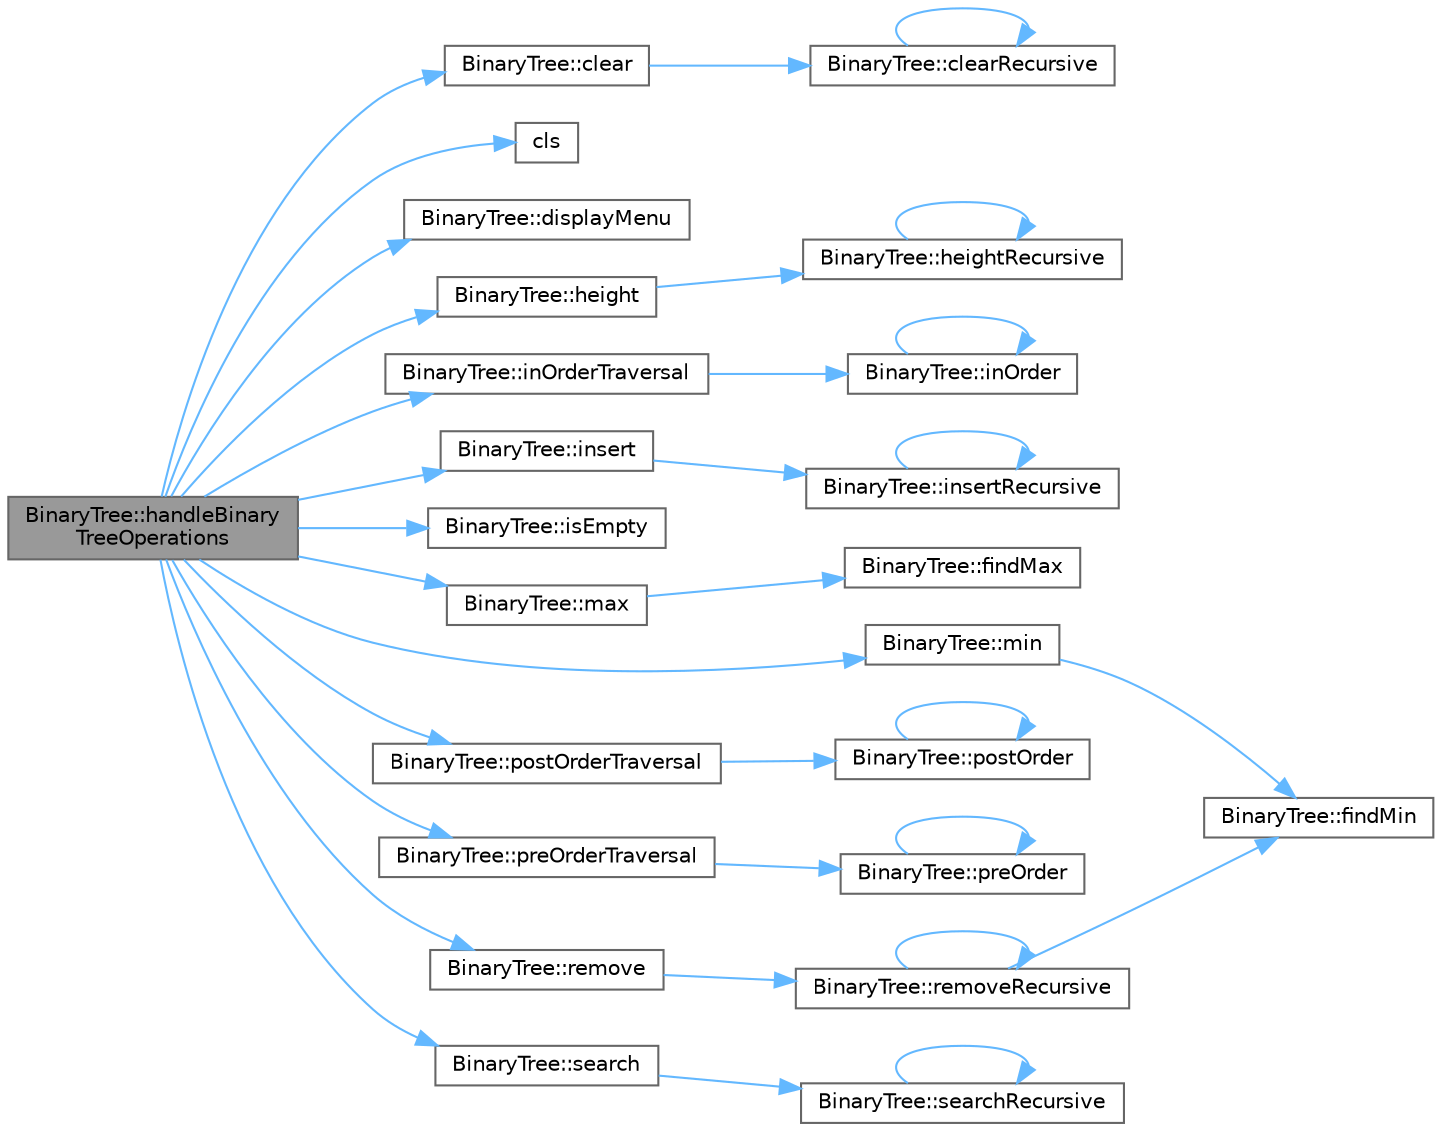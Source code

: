 digraph "BinaryTree::handleBinaryTreeOperations"
{
 // INTERACTIVE_SVG=YES
 // LATEX_PDF_SIZE
  bgcolor="transparent";
  edge [fontname=Helvetica,fontsize=10,labelfontname=Helvetica,labelfontsize=10];
  node [fontname=Helvetica,fontsize=10,shape=box,height=0.2,width=0.4];
  rankdir="LR";
  Node1 [id="Node000001",label="BinaryTree::handleBinary\lTreeOperations",height=0.2,width=0.4,color="gray40", fillcolor="grey60", style="filled", fontcolor="black",tooltip=" "];
  Node1 -> Node2 [id="edge1_Node000001_Node000002",color="steelblue1",style="solid",tooltip=" "];
  Node2 [id="Node000002",label="BinaryTree::clear",height=0.2,width=0.4,color="grey40", fillcolor="white", style="filled",URL="$class_binary_tree.html#ad0e4ce622ad8abf4dfb0f051e9c9af92",tooltip=" "];
  Node2 -> Node3 [id="edge2_Node000002_Node000003",color="steelblue1",style="solid",tooltip=" "];
  Node3 [id="Node000003",label="BinaryTree::clearRecursive",height=0.2,width=0.4,color="grey40", fillcolor="white", style="filled",URL="$class_binary_tree.html#a9f08adbda69abfdd6a843552d3cf7d0e",tooltip=" "];
  Node3 -> Node3 [id="edge3_Node000003_Node000003",color="steelblue1",style="solid",tooltip=" "];
  Node1 -> Node4 [id="edge4_Node000001_Node000004",color="steelblue1",style="solid",tooltip=" "];
  Node4 [id="Node000004",label="cls",height=0.2,width=0.4,color="grey40", fillcolor="white", style="filled",URL="$utils_8h.html#a4826277cc150ddc0f4de4bd464a34909",tooltip=" "];
  Node1 -> Node5 [id="edge5_Node000001_Node000005",color="steelblue1",style="solid",tooltip=" "];
  Node5 [id="Node000005",label="BinaryTree::displayMenu",height=0.2,width=0.4,color="grey40", fillcolor="white", style="filled",URL="$class_binary_tree.html#a86a2de33831c2a8bf7a39dfa0b87a7f9",tooltip=" "];
  Node1 -> Node6 [id="edge6_Node000001_Node000006",color="steelblue1",style="solid",tooltip=" "];
  Node6 [id="Node000006",label="BinaryTree::height",height=0.2,width=0.4,color="grey40", fillcolor="white", style="filled",URL="$class_binary_tree.html#a406ce39a96b250299251767f3d31603b",tooltip=" "];
  Node6 -> Node7 [id="edge7_Node000006_Node000007",color="steelblue1",style="solid",tooltip=" "];
  Node7 [id="Node000007",label="BinaryTree::heightRecursive",height=0.2,width=0.4,color="grey40", fillcolor="white", style="filled",URL="$class_binary_tree.html#ac6540c381162c1b77f56b7ca9cad5370",tooltip=" "];
  Node7 -> Node7 [id="edge8_Node000007_Node000007",color="steelblue1",style="solid",tooltip=" "];
  Node1 -> Node8 [id="edge9_Node000001_Node000008",color="steelblue1",style="solid",tooltip=" "];
  Node8 [id="Node000008",label="BinaryTree::inOrderTraversal",height=0.2,width=0.4,color="grey40", fillcolor="white", style="filled",URL="$class_binary_tree.html#a719908d565cdeb3331d155959b572a26",tooltip=" "];
  Node8 -> Node9 [id="edge10_Node000008_Node000009",color="steelblue1",style="solid",tooltip=" "];
  Node9 [id="Node000009",label="BinaryTree::inOrder",height=0.2,width=0.4,color="grey40", fillcolor="white", style="filled",URL="$class_binary_tree.html#a139ca521e6a6445f64897f64aeb3401e",tooltip=" "];
  Node9 -> Node9 [id="edge11_Node000009_Node000009",color="steelblue1",style="solid",tooltip=" "];
  Node1 -> Node10 [id="edge12_Node000001_Node000010",color="steelblue1",style="solid",tooltip=" "];
  Node10 [id="Node000010",label="BinaryTree::insert",height=0.2,width=0.4,color="grey40", fillcolor="white", style="filled",URL="$class_binary_tree.html#a0708a513c7a8c94cc96b7288f9672460",tooltip=" "];
  Node10 -> Node11 [id="edge13_Node000010_Node000011",color="steelblue1",style="solid",tooltip=" "];
  Node11 [id="Node000011",label="BinaryTree::insertRecursive",height=0.2,width=0.4,color="grey40", fillcolor="white", style="filled",URL="$class_binary_tree.html#acced17c3560b797e06d1aa989e86b616",tooltip=" "];
  Node11 -> Node11 [id="edge14_Node000011_Node000011",color="steelblue1",style="solid",tooltip=" "];
  Node1 -> Node12 [id="edge15_Node000001_Node000012",color="steelblue1",style="solid",tooltip=" "];
  Node12 [id="Node000012",label="BinaryTree::isEmpty",height=0.2,width=0.4,color="grey40", fillcolor="white", style="filled",URL="$class_binary_tree.html#a5325f8535c75960585e026d9b388ca95",tooltip=" "];
  Node1 -> Node13 [id="edge16_Node000001_Node000013",color="steelblue1",style="solid",tooltip=" "];
  Node13 [id="Node000013",label="BinaryTree::max",height=0.2,width=0.4,color="grey40", fillcolor="white", style="filled",URL="$class_binary_tree.html#aa331aa01de8a020f3f97b84203ec82c3",tooltip=" "];
  Node13 -> Node14 [id="edge17_Node000013_Node000014",color="steelblue1",style="solid",tooltip=" "];
  Node14 [id="Node000014",label="BinaryTree::findMax",height=0.2,width=0.4,color="grey40", fillcolor="white", style="filled",URL="$class_binary_tree.html#a18aafbacd7ed1d67e24b2023843c7f04",tooltip=" "];
  Node1 -> Node15 [id="edge18_Node000001_Node000015",color="steelblue1",style="solid",tooltip=" "];
  Node15 [id="Node000015",label="BinaryTree::min",height=0.2,width=0.4,color="grey40", fillcolor="white", style="filled",URL="$class_binary_tree.html#aa80e8f54c3f51c06afac1ca896ec337d",tooltip=" "];
  Node15 -> Node16 [id="edge19_Node000015_Node000016",color="steelblue1",style="solid",tooltip=" "];
  Node16 [id="Node000016",label="BinaryTree::findMin",height=0.2,width=0.4,color="grey40", fillcolor="white", style="filled",URL="$class_binary_tree.html#af424df16a552c1db5edbb35f5b6c673d",tooltip=" "];
  Node1 -> Node17 [id="edge20_Node000001_Node000017",color="steelblue1",style="solid",tooltip=" "];
  Node17 [id="Node000017",label="BinaryTree::postOrderTraversal",height=0.2,width=0.4,color="grey40", fillcolor="white", style="filled",URL="$class_binary_tree.html#a61c901c055bd728f46cbcd089e10de4b",tooltip=" "];
  Node17 -> Node18 [id="edge21_Node000017_Node000018",color="steelblue1",style="solid",tooltip=" "];
  Node18 [id="Node000018",label="BinaryTree::postOrder",height=0.2,width=0.4,color="grey40", fillcolor="white", style="filled",URL="$class_binary_tree.html#a31e2109bd58c4b29f00d377ed114e097",tooltip=" "];
  Node18 -> Node18 [id="edge22_Node000018_Node000018",color="steelblue1",style="solid",tooltip=" "];
  Node1 -> Node19 [id="edge23_Node000001_Node000019",color="steelblue1",style="solid",tooltip=" "];
  Node19 [id="Node000019",label="BinaryTree::preOrderTraversal",height=0.2,width=0.4,color="grey40", fillcolor="white", style="filled",URL="$class_binary_tree.html#a2aef5e2d133f4d2c3a9f8df9faa1d003",tooltip=" "];
  Node19 -> Node20 [id="edge24_Node000019_Node000020",color="steelblue1",style="solid",tooltip=" "];
  Node20 [id="Node000020",label="BinaryTree::preOrder",height=0.2,width=0.4,color="grey40", fillcolor="white", style="filled",URL="$class_binary_tree.html#a6a29b49bb87787878542351d8659da32",tooltip=" "];
  Node20 -> Node20 [id="edge25_Node000020_Node000020",color="steelblue1",style="solid",tooltip=" "];
  Node1 -> Node21 [id="edge26_Node000001_Node000021",color="steelblue1",style="solid",tooltip=" "];
  Node21 [id="Node000021",label="BinaryTree::remove",height=0.2,width=0.4,color="grey40", fillcolor="white", style="filled",URL="$class_binary_tree.html#a5185f35e1a0473c06117c470626c3d03",tooltip=" "];
  Node21 -> Node22 [id="edge27_Node000021_Node000022",color="steelblue1",style="solid",tooltip=" "];
  Node22 [id="Node000022",label="BinaryTree::removeRecursive",height=0.2,width=0.4,color="grey40", fillcolor="white", style="filled",URL="$class_binary_tree.html#abe930d965f8d9c126ea953db7e20681e",tooltip=" "];
  Node22 -> Node16 [id="edge28_Node000022_Node000016",color="steelblue1",style="solid",tooltip=" "];
  Node22 -> Node22 [id="edge29_Node000022_Node000022",color="steelblue1",style="solid",tooltip=" "];
  Node1 -> Node23 [id="edge30_Node000001_Node000023",color="steelblue1",style="solid",tooltip=" "];
  Node23 [id="Node000023",label="BinaryTree::search",height=0.2,width=0.4,color="grey40", fillcolor="white", style="filled",URL="$class_binary_tree.html#a5ebbf912c5b29bf759ea6cbd4a05d2e4",tooltip=" "];
  Node23 -> Node24 [id="edge31_Node000023_Node000024",color="steelblue1",style="solid",tooltip=" "];
  Node24 [id="Node000024",label="BinaryTree::searchRecursive",height=0.2,width=0.4,color="grey40", fillcolor="white", style="filled",URL="$class_binary_tree.html#a67a3b4b7153def67557eecb761b8f46f",tooltip=" "];
  Node24 -> Node24 [id="edge32_Node000024_Node000024",color="steelblue1",style="solid",tooltip=" "];
}
